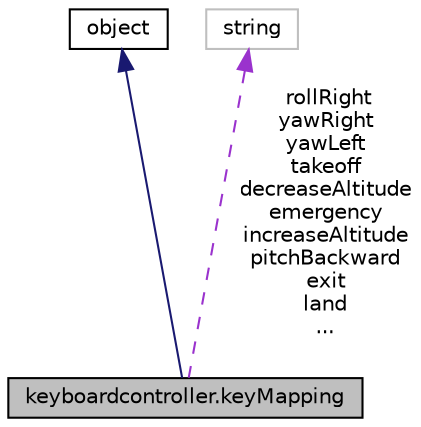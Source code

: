 digraph "keyboardcontroller.keyMapping"
{
  edge [fontname="Helvetica",fontsize="10",labelfontname="Helvetica",labelfontsize="10"];
  node [fontname="Helvetica",fontsize="10",shape=record];
  Node1 [label="keyboardcontroller.keyMapping",height=0.2,width=0.4,color="black", fillcolor="grey75", style="filled" fontcolor="black"];
  Node2 -> Node1 [dir="back",color="midnightblue",fontsize="10",style="solid"];
  Node2 [label="object",height=0.2,width=0.4,color="black", fillcolor="white", style="filled",URL="$classobject.html"];
  Node3 -> Node1 [dir="back",color="darkorchid3",fontsize="10",style="dashed",label=" rollRight\nyawRight\nyawLeft\ntakeoff\ndecreaseAltitude\nemergency\nincreaseAltitude\npitchBackward\nexit\nland\n..." ];
  Node3 [label="string",height=0.2,width=0.4,color="grey75", fillcolor="white", style="filled"];
}

